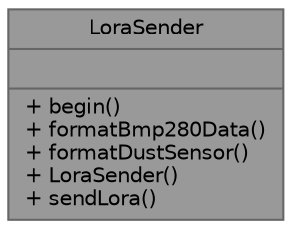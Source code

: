 digraph "LoraSender"
{
 // LATEX_PDF_SIZE
  bgcolor="transparent";
  edge [fontname=Helvetica,fontsize=10,labelfontname=Helvetica,labelfontsize=10];
  node [fontname=Helvetica,fontsize=10,shape=box,height=0.2,width=0.4];
  Node1 [shape=record,label="{LoraSender\n||+ begin()\l+ formatBmp280Data()\l+ formatDustSensor()\l+ LoraSender()\l+ sendLora()\l}",height=0.2,width=0.4,color="gray40", fillcolor="grey60", style="filled", fontcolor="black",tooltip="Declaration of the class LoraSender."];
}
